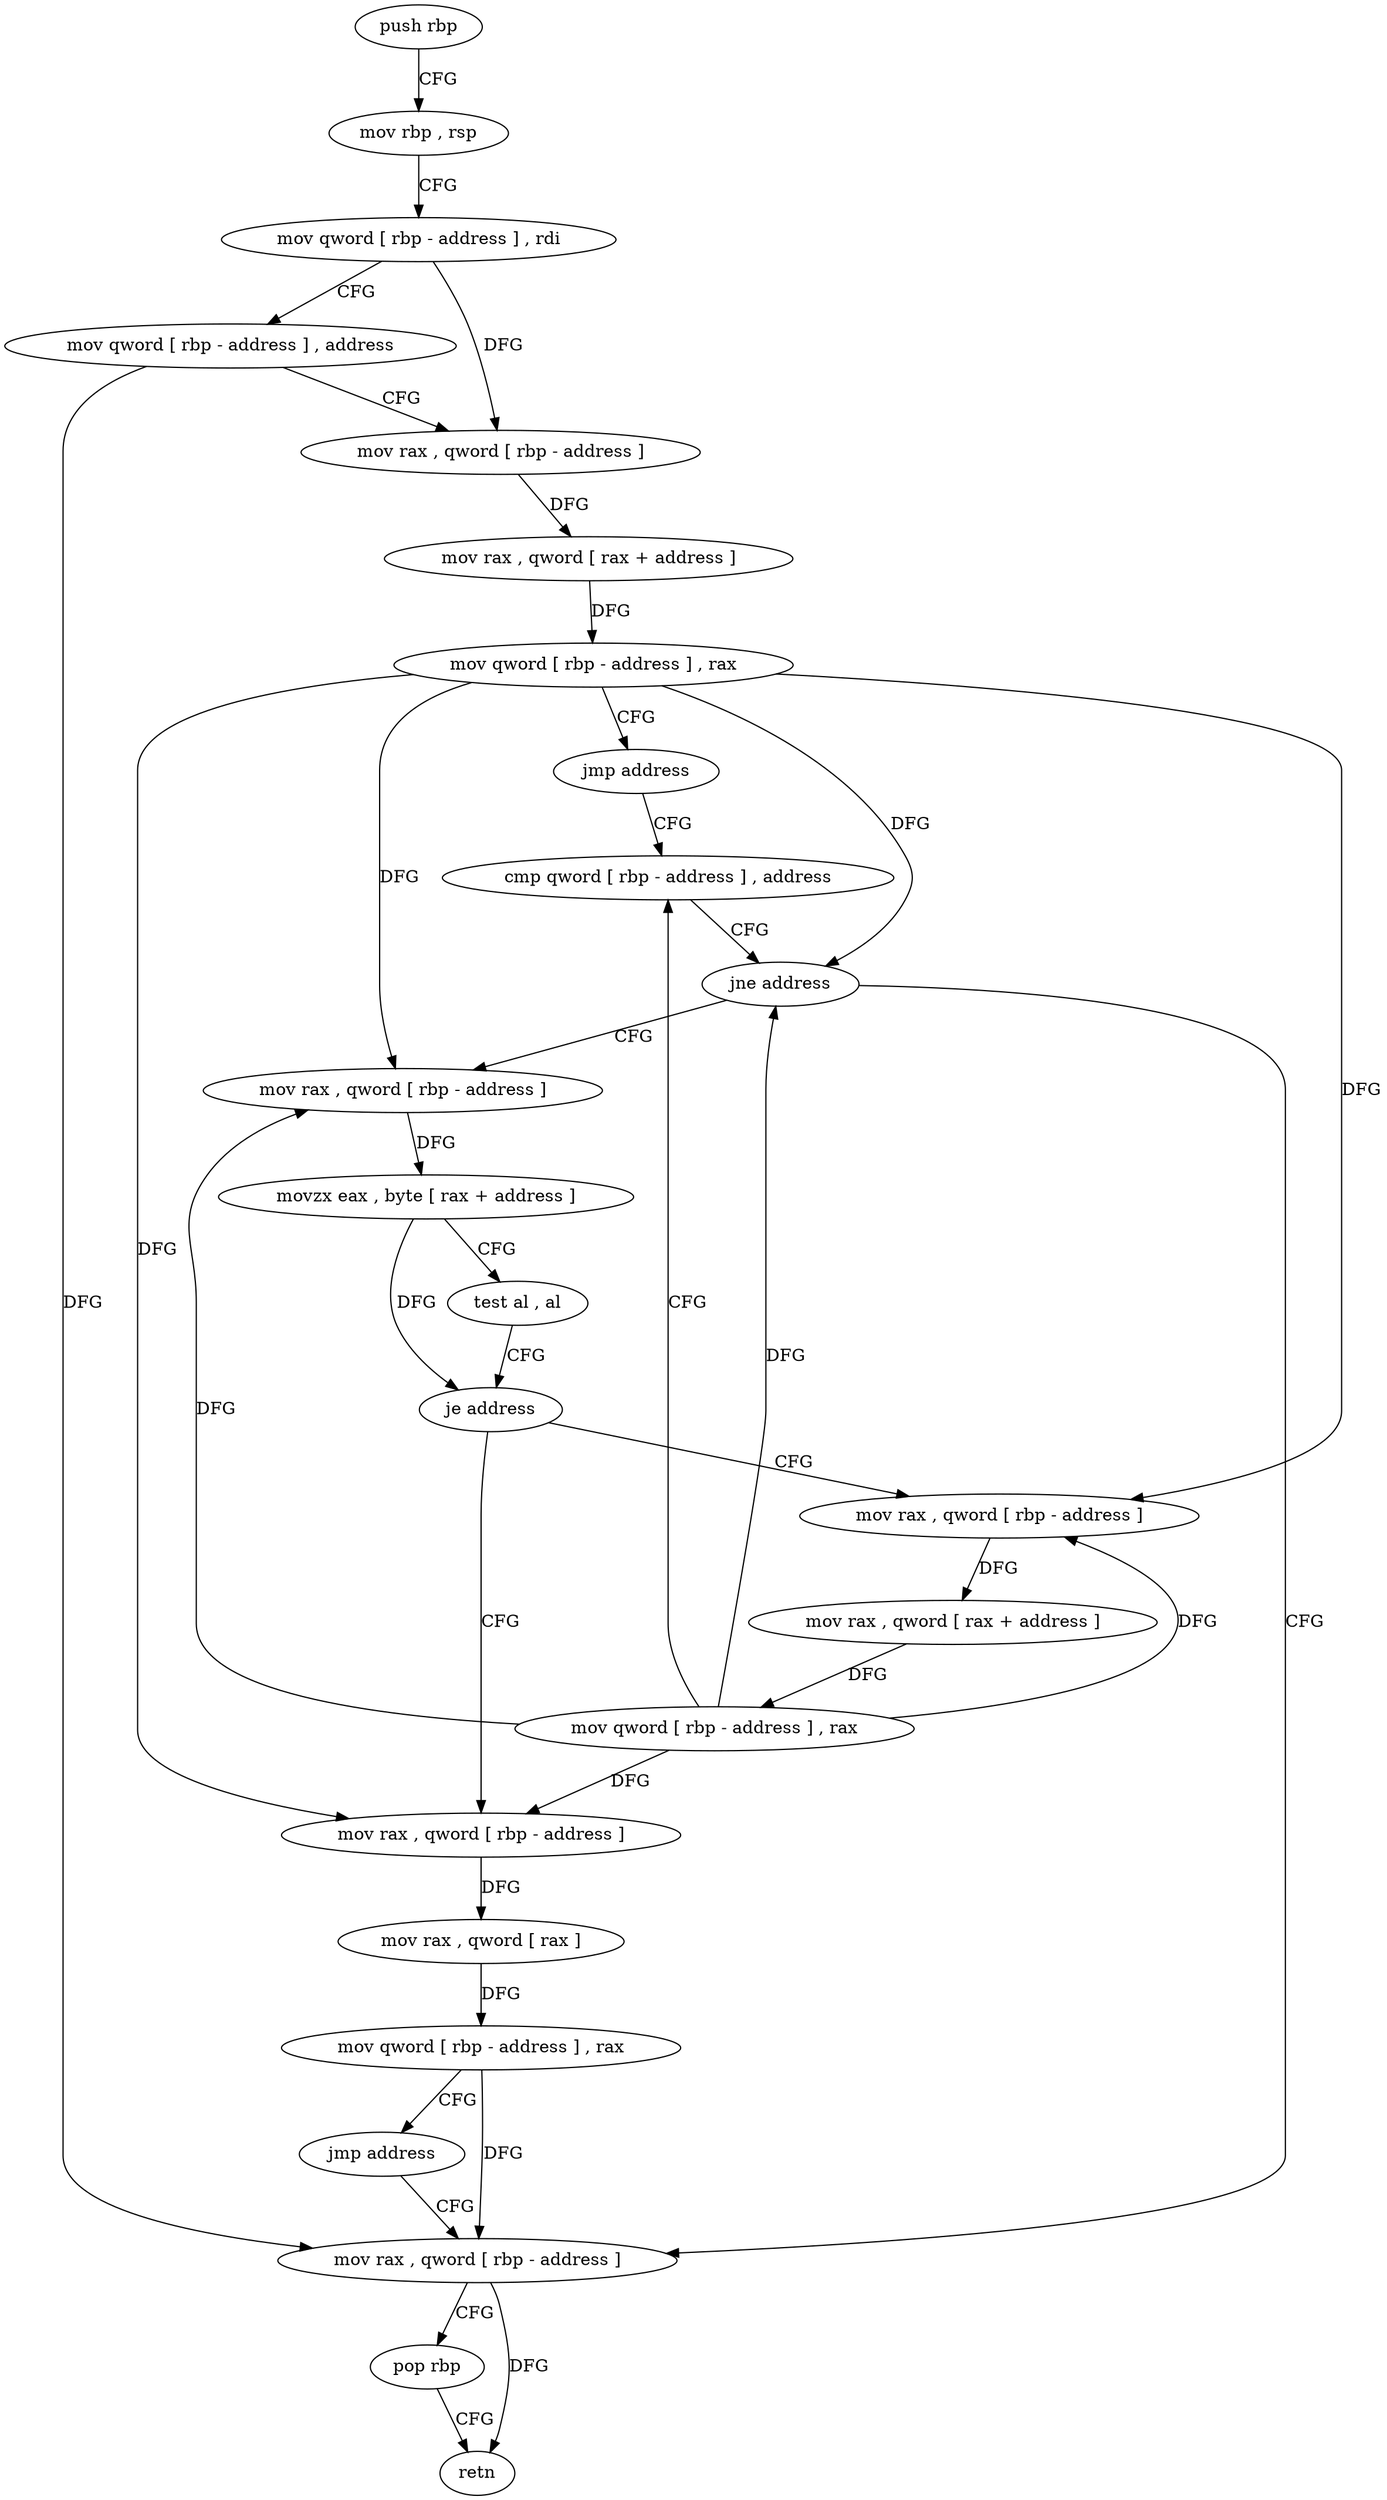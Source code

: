 digraph "func" {
"103446" [label = "push rbp" ]
"103447" [label = "mov rbp , rsp" ]
"103450" [label = "mov qword [ rbp - address ] , rdi" ]
"103454" [label = "mov qword [ rbp - address ] , address" ]
"103462" [label = "mov rax , qword [ rbp - address ]" ]
"103466" [label = "mov rax , qword [ rax + address ]" ]
"103470" [label = "mov qword [ rbp - address ] , rax" ]
"103474" [label = "jmp address" ]
"103513" [label = "cmp qword [ rbp - address ] , address" ]
"103518" [label = "jne address" ]
"103476" [label = "mov rax , qword [ rbp - address ]" ]
"103520" [label = "mov rax , qword [ rbp - address ]" ]
"103480" [label = "movzx eax , byte [ rax + address ]" ]
"103484" [label = "test al , al" ]
"103486" [label = "je address" ]
"103501" [label = "mov rax , qword [ rbp - address ]" ]
"103488" [label = "mov rax , qword [ rbp - address ]" ]
"103524" [label = "pop rbp" ]
"103525" [label = "retn" ]
"103505" [label = "mov rax , qword [ rax + address ]" ]
"103509" [label = "mov qword [ rbp - address ] , rax" ]
"103492" [label = "mov rax , qword [ rax ]" ]
"103495" [label = "mov qword [ rbp - address ] , rax" ]
"103499" [label = "jmp address" ]
"103446" -> "103447" [ label = "CFG" ]
"103447" -> "103450" [ label = "CFG" ]
"103450" -> "103454" [ label = "CFG" ]
"103450" -> "103462" [ label = "DFG" ]
"103454" -> "103462" [ label = "CFG" ]
"103454" -> "103520" [ label = "DFG" ]
"103462" -> "103466" [ label = "DFG" ]
"103466" -> "103470" [ label = "DFG" ]
"103470" -> "103474" [ label = "CFG" ]
"103470" -> "103518" [ label = "DFG" ]
"103470" -> "103476" [ label = "DFG" ]
"103470" -> "103501" [ label = "DFG" ]
"103470" -> "103488" [ label = "DFG" ]
"103474" -> "103513" [ label = "CFG" ]
"103513" -> "103518" [ label = "CFG" ]
"103518" -> "103476" [ label = "CFG" ]
"103518" -> "103520" [ label = "CFG" ]
"103476" -> "103480" [ label = "DFG" ]
"103520" -> "103524" [ label = "CFG" ]
"103520" -> "103525" [ label = "DFG" ]
"103480" -> "103484" [ label = "CFG" ]
"103480" -> "103486" [ label = "DFG" ]
"103484" -> "103486" [ label = "CFG" ]
"103486" -> "103501" [ label = "CFG" ]
"103486" -> "103488" [ label = "CFG" ]
"103501" -> "103505" [ label = "DFG" ]
"103488" -> "103492" [ label = "DFG" ]
"103524" -> "103525" [ label = "CFG" ]
"103505" -> "103509" [ label = "DFG" ]
"103509" -> "103513" [ label = "CFG" ]
"103509" -> "103518" [ label = "DFG" ]
"103509" -> "103476" [ label = "DFG" ]
"103509" -> "103501" [ label = "DFG" ]
"103509" -> "103488" [ label = "DFG" ]
"103492" -> "103495" [ label = "DFG" ]
"103495" -> "103499" [ label = "CFG" ]
"103495" -> "103520" [ label = "DFG" ]
"103499" -> "103520" [ label = "CFG" ]
}
